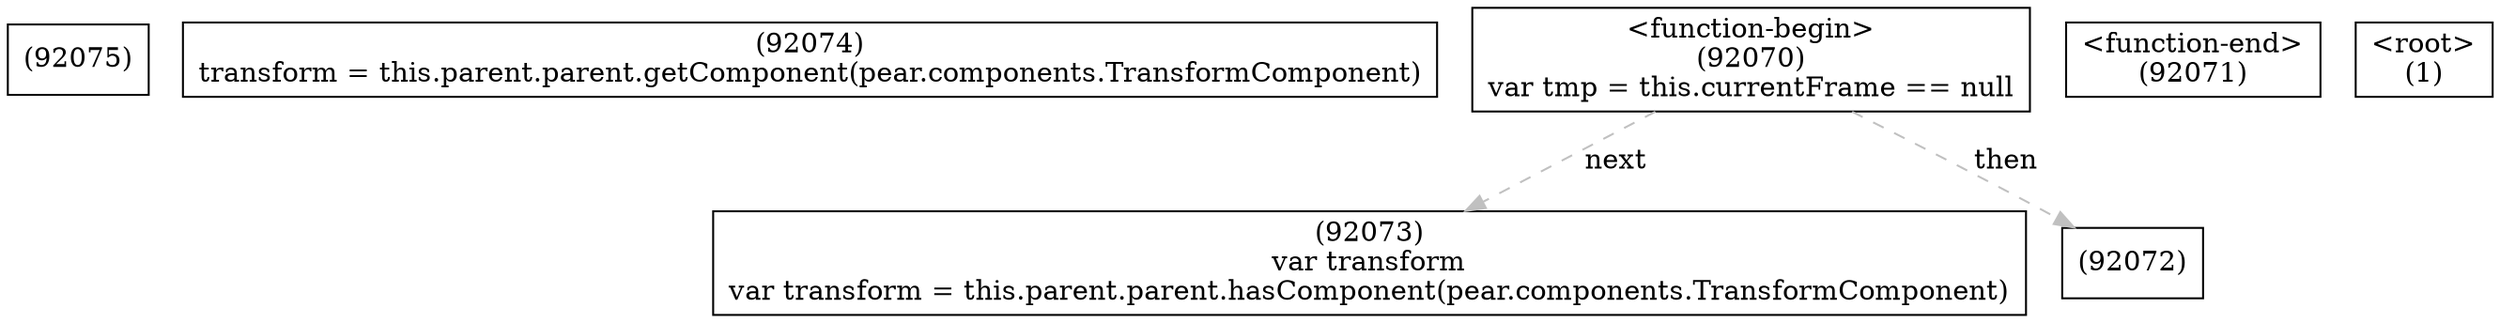 digraph graphname {
n92075 [shape=box,label="(92075)"];
n92074 [shape=box,label="(92074)\ntransform = this.parent.parent.getComponent(pear.components.TransformComponent)"];
n92073 [shape=box,label="(92073)\nvar transform\nvar transform = this.parent.parent.hasComponent(pear.components.TransformComponent)"];
n92072 [shape=box,label="(92072)"];
n92071 [shape=box,label="<function-end>
(92071)"];
n92070 [shape=box,label="<function-begin>
(92070)\nvar tmp = this.currentFrame == null"];
n92070 -> n92072[style="dashed",color="gray",label="then"];
n92070 -> n92073[style="dashed",color="gray",label="next"];
n1 [shape=box,label="<root>
(1)"];
}
